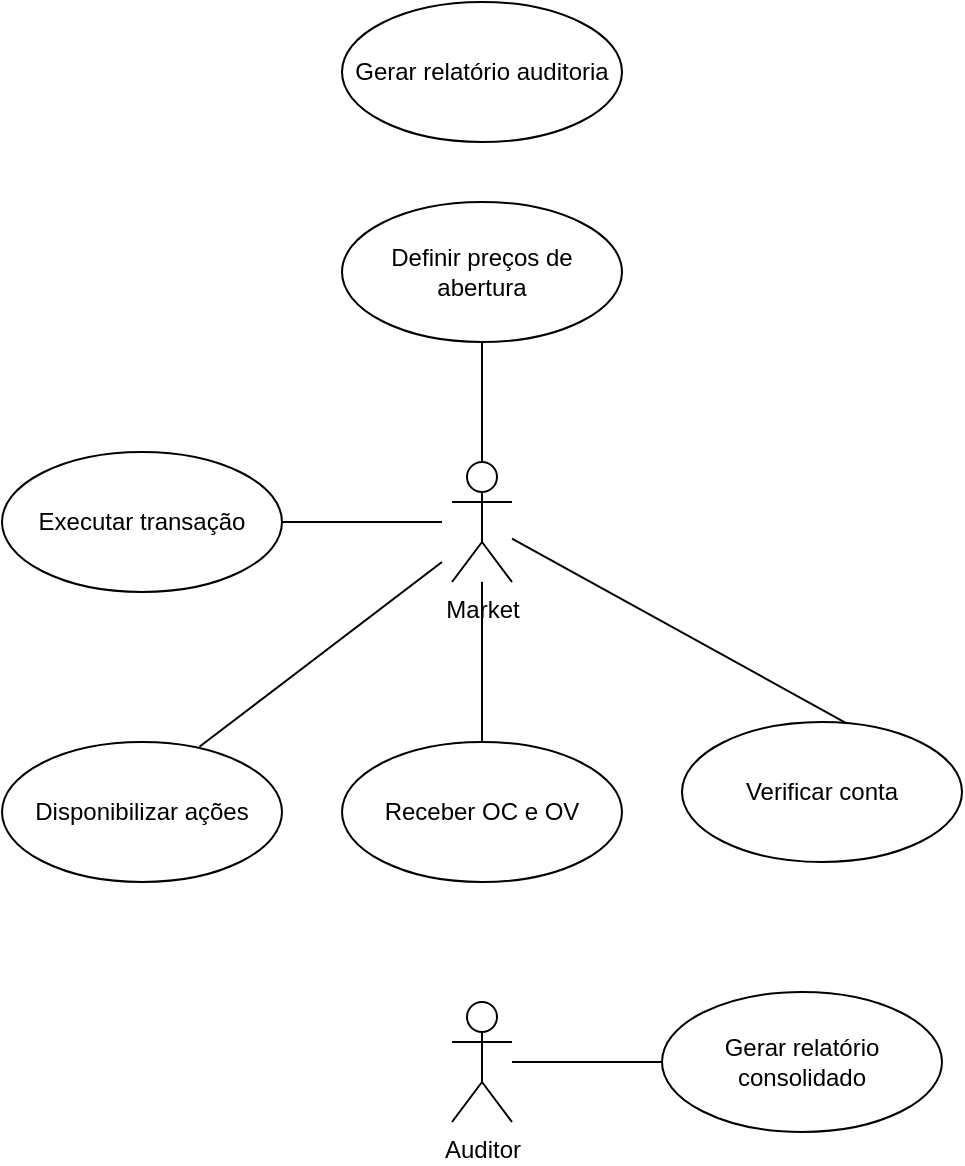 <mxfile version="18.0.3" type="device"><diagram id="T0Uz6S_nWpCkBVGbkVSA" name="Page-1"><mxGraphModel dx="1673" dy="867" grid="1" gridSize="10" guides="1" tooltips="1" connect="1" arrows="1" fold="1" page="1" pageScale="1" pageWidth="1200" pageHeight="1920" math="0" shadow="0"><root><mxCell id="0"/><mxCell id="1" parent="0"/><mxCell id="lGpDw0DA5fS2U4tsAMBW-1" value="Market" style="shape=umlActor;verticalLabelPosition=bottom;verticalAlign=top;html=1;" vertex="1" parent="1"><mxGeometry x="585" y="320" width="30" height="60" as="geometry"/></mxCell><mxCell id="lGpDw0DA5fS2U4tsAMBW-2" value="Disponibilizar ações" style="ellipse;whiteSpace=wrap;html=1;" vertex="1" parent="1"><mxGeometry x="360" y="460" width="140" height="70" as="geometry"/></mxCell><mxCell id="lGpDw0DA5fS2U4tsAMBW-3" value="Auditor" style="shape=umlActor;verticalLabelPosition=bottom;verticalAlign=top;html=1;" vertex="1" parent="1"><mxGeometry x="585" y="590" width="30" height="60" as="geometry"/></mxCell><mxCell id="lGpDw0DA5fS2U4tsAMBW-4" value="Definir preços de abertura" style="ellipse;whiteSpace=wrap;html=1;" vertex="1" parent="1"><mxGeometry x="530" y="190" width="140" height="70" as="geometry"/></mxCell><mxCell id="lGpDw0DA5fS2U4tsAMBW-6" value="Receber OC e OV" style="ellipse;whiteSpace=wrap;html=1;" vertex="1" parent="1"><mxGeometry x="530" y="460" width="140" height="70" as="geometry"/></mxCell><mxCell id="lGpDw0DA5fS2U4tsAMBW-8" value="Executar transação" style="ellipse;whiteSpace=wrap;html=1;" vertex="1" parent="1"><mxGeometry x="360" y="315" width="140" height="70" as="geometry"/></mxCell><mxCell id="lGpDw0DA5fS2U4tsAMBW-9" value="Gerar relatório consolidado" style="ellipse;whiteSpace=wrap;html=1;" vertex="1" parent="1"><mxGeometry x="690" y="585" width="140" height="70" as="geometry"/></mxCell><mxCell id="lGpDw0DA5fS2U4tsAMBW-10" value="Gerar relatório auditoria" style="ellipse;whiteSpace=wrap;html=1;" vertex="1" parent="1"><mxGeometry x="530" y="90" width="140" height="70" as="geometry"/></mxCell><mxCell id="lGpDw0DA5fS2U4tsAMBW-11" value="Verificar conta" style="ellipse;whiteSpace=wrap;html=1;" vertex="1" parent="1"><mxGeometry x="700" y="450" width="140" height="70" as="geometry"/></mxCell><mxCell id="lGpDw0DA5fS2U4tsAMBW-16" style="edgeStyle=orthogonalEdgeStyle;rounded=0;orthogonalLoop=1;jettySize=auto;html=1;exitX=0.5;exitY=1;exitDx=0;exitDy=0;" edge="1" parent="1"><mxGeometry relative="1" as="geometry"><mxPoint x="490" y="150" as="sourcePoint"/><mxPoint x="490" y="150" as="targetPoint"/></mxGeometry></mxCell><mxCell id="lGpDw0DA5fS2U4tsAMBW-36" value="" style="endArrow=none;html=1;rounded=0;exitX=0.705;exitY=0.034;exitDx=0;exitDy=0;exitPerimeter=0;" edge="1" parent="1" source="lGpDw0DA5fS2U4tsAMBW-2"><mxGeometry width="50" height="50" relative="1" as="geometry"><mxPoint x="790" y="390" as="sourcePoint"/><mxPoint x="580" y="370" as="targetPoint"/></mxGeometry></mxCell><mxCell id="lGpDw0DA5fS2U4tsAMBW-38" value="" style="endArrow=none;html=1;rounded=0;exitX=1;exitY=0.5;exitDx=0;exitDy=0;" edge="1" parent="1" source="lGpDw0DA5fS2U4tsAMBW-8"><mxGeometry width="50" height="50" relative="1" as="geometry"><mxPoint x="790" y="390" as="sourcePoint"/><mxPoint x="580" y="350" as="targetPoint"/></mxGeometry></mxCell><mxCell id="lGpDw0DA5fS2U4tsAMBW-39" value="" style="endArrow=none;html=1;rounded=0;entryX=0.588;entryY=0.009;entryDx=0;entryDy=0;entryPerimeter=0;" edge="1" parent="1" source="lGpDw0DA5fS2U4tsAMBW-1" target="lGpDw0DA5fS2U4tsAMBW-11"><mxGeometry width="50" height="50" relative="1" as="geometry"><mxPoint x="790" y="390" as="sourcePoint"/><mxPoint x="840" y="340" as="targetPoint"/></mxGeometry></mxCell><mxCell id="lGpDw0DA5fS2U4tsAMBW-41" value="" style="endArrow=none;html=1;rounded=0;exitX=0.5;exitY=0;exitDx=0;exitDy=0;" edge="1" parent="1" source="lGpDw0DA5fS2U4tsAMBW-6" target="lGpDw0DA5fS2U4tsAMBW-1"><mxGeometry width="50" height="50" relative="1" as="geometry"><mxPoint x="790" y="390" as="sourcePoint"/><mxPoint x="710" y="310" as="targetPoint"/></mxGeometry></mxCell><mxCell id="lGpDw0DA5fS2U4tsAMBW-43" value="" style="endArrow=none;html=1;rounded=0;" edge="1" parent="1" source="lGpDw0DA5fS2U4tsAMBW-3" target="lGpDw0DA5fS2U4tsAMBW-9"><mxGeometry width="50" height="50" relative="1" as="geometry"><mxPoint x="790" y="510" as="sourcePoint"/><mxPoint x="840" y="460" as="targetPoint"/></mxGeometry></mxCell><mxCell id="lGpDw0DA5fS2U4tsAMBW-44" value="" style="endArrow=none;html=1;rounded=0;exitX=0.5;exitY=1;exitDx=0;exitDy=0;entryX=0.5;entryY=0;entryDx=0;entryDy=0;entryPerimeter=0;" edge="1" parent="1" source="lGpDw0DA5fS2U4tsAMBW-4" target="lGpDw0DA5fS2U4tsAMBW-1"><mxGeometry width="50" height="50" relative="1" as="geometry"><mxPoint x="790" y="510" as="sourcePoint"/><mxPoint x="840" y="460" as="targetPoint"/></mxGeometry></mxCell></root></mxGraphModel></diagram></mxfile>